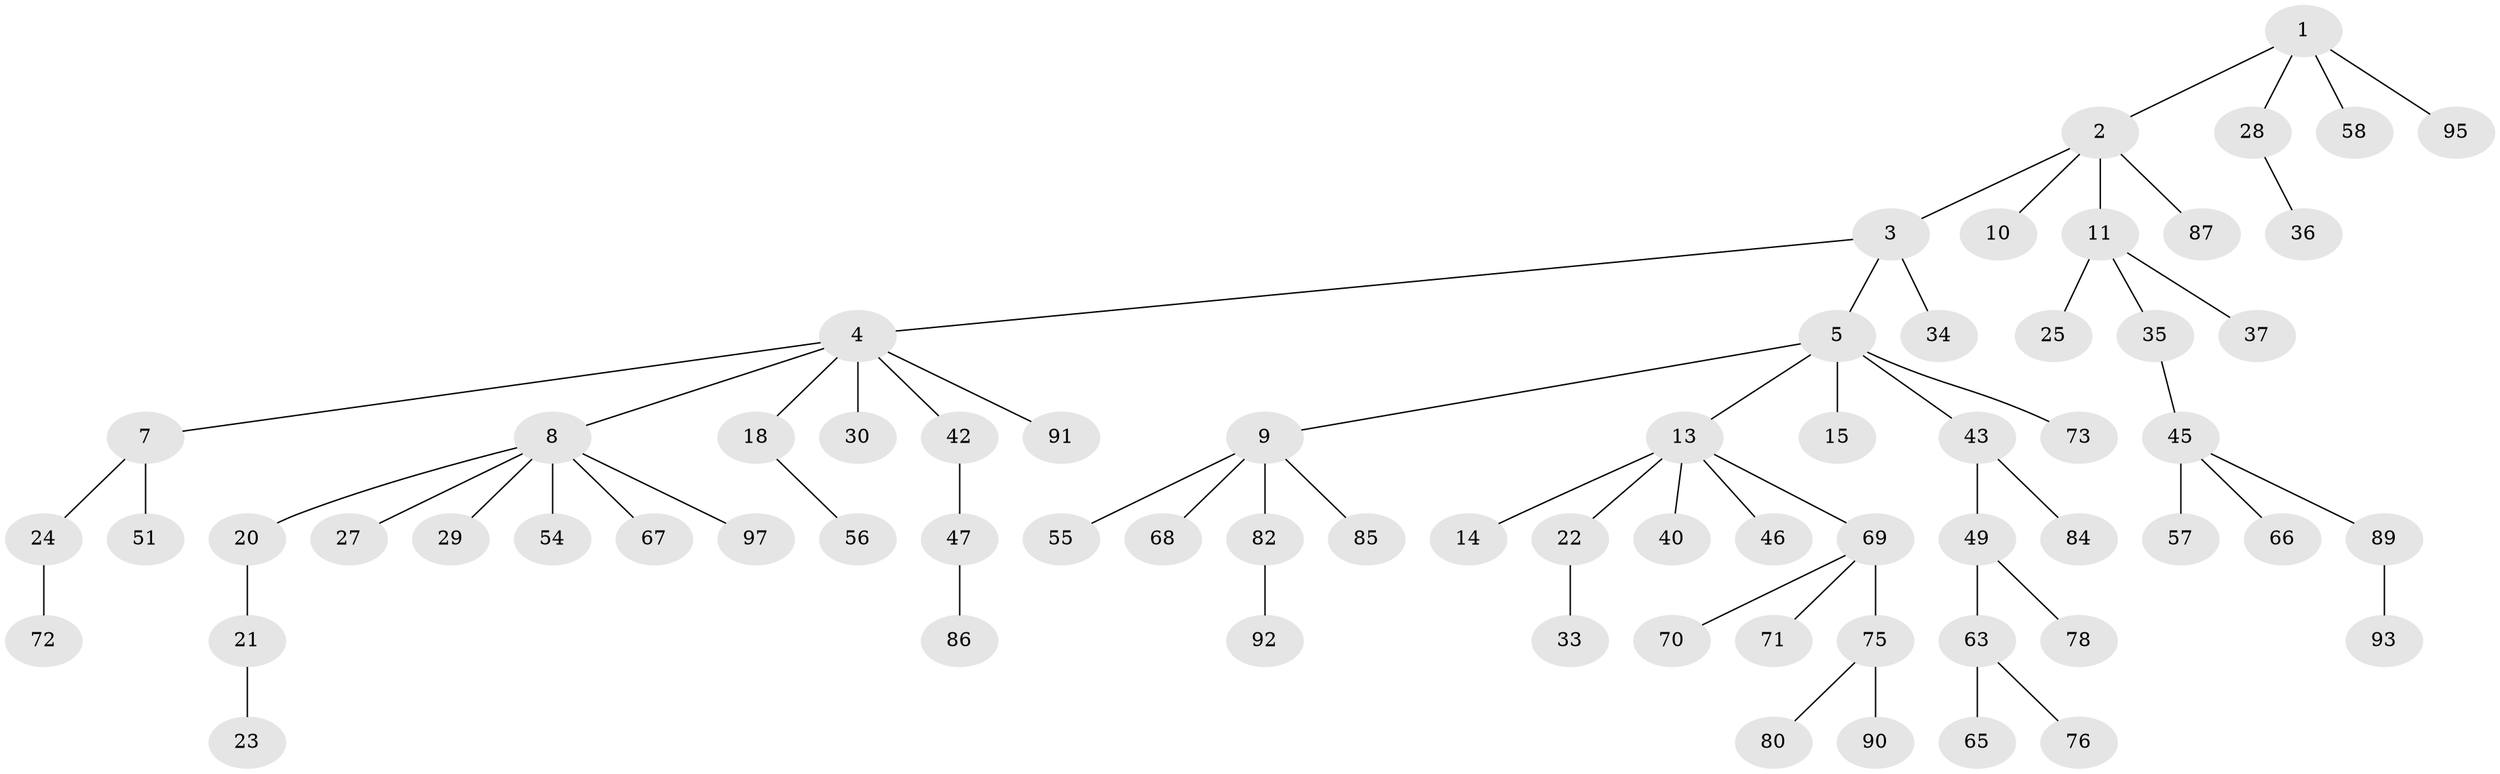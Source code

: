 // original degree distribution, {5: 0.09278350515463918, 4: 0.05154639175257732, 3: 0.1134020618556701, 2: 0.2268041237113402, 1: 0.5154639175257731}
// Generated by graph-tools (version 1.1) at 2025/11/02/27/25 16:11:26]
// undirected, 68 vertices, 67 edges
graph export_dot {
graph [start="1"]
  node [color=gray90,style=filled];
  1 [super="+61"];
  2 [super="+12"];
  3 [super="+32"];
  4 [super="+6"];
  5 [super="+16"];
  7;
  8 [super="+26"];
  9 [super="+41"];
  10 [super="+38"];
  11 [super="+17"];
  13 [super="+19"];
  14;
  15;
  18 [super="+59"];
  20;
  21 [super="+53"];
  22 [super="+52"];
  23 [super="+60"];
  24 [super="+39"];
  25;
  27 [super="+31"];
  28 [super="+64"];
  29;
  30;
  33;
  34;
  35;
  36;
  37;
  40;
  42 [super="+79"];
  43 [super="+44"];
  45 [super="+50"];
  46 [super="+48"];
  47 [super="+81"];
  49 [super="+62"];
  51;
  54;
  55 [super="+77"];
  56;
  57 [super="+88"];
  58;
  63 [super="+96"];
  65;
  66;
  67;
  68;
  69 [super="+94"];
  70;
  71 [super="+74"];
  72;
  73;
  75 [super="+83"];
  76;
  78;
  80;
  82;
  84;
  85;
  86;
  87;
  89;
  90;
  91;
  92;
  93;
  95;
  97;
  1 -- 2;
  1 -- 28;
  1 -- 58;
  1 -- 95;
  2 -- 3;
  2 -- 10;
  2 -- 11;
  2 -- 87;
  3 -- 4;
  3 -- 5;
  3 -- 34;
  4 -- 7;
  4 -- 8;
  4 -- 42;
  4 -- 18;
  4 -- 91;
  4 -- 30;
  5 -- 9;
  5 -- 13;
  5 -- 15;
  5 -- 73;
  5 -- 43;
  7 -- 24;
  7 -- 51;
  8 -- 20;
  8 -- 27;
  8 -- 29;
  8 -- 97;
  8 -- 67;
  8 -- 54;
  9 -- 55;
  9 -- 82;
  9 -- 85;
  9 -- 68;
  11 -- 25;
  11 -- 37;
  11 -- 35;
  13 -- 14;
  13 -- 40;
  13 -- 46;
  13 -- 69;
  13 -- 22;
  18 -- 56;
  20 -- 21;
  21 -- 23;
  22 -- 33;
  24 -- 72;
  28 -- 36;
  35 -- 45;
  42 -- 47;
  43 -- 49;
  43 -- 84;
  45 -- 89;
  45 -- 66;
  45 -- 57;
  47 -- 86;
  49 -- 78;
  49 -- 63;
  63 -- 65;
  63 -- 76;
  69 -- 70;
  69 -- 71;
  69 -- 75;
  75 -- 80;
  75 -- 90;
  82 -- 92;
  89 -- 93;
}
